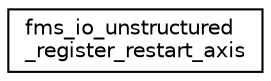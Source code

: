 digraph "Graphical Class Hierarchy"
{
 // INTERACTIVE_SVG=YES
 // LATEX_PDF_SIZE
  edge [fontname="Helvetica",fontsize="10",labelfontname="Helvetica",labelfontsize="10"];
  node [fontname="Helvetica",fontsize="10",shape=record];
  rankdir="LR";
  Node0 [label="fms_io_unstructured\l_register_restart_axis",height=0.2,width=0.4,color="black", fillcolor="white", style="filled",URL="$interfacefms__io__mod_1_1fms__io__unstructured__register__restart__axis.html",tooltip=" "];
}
